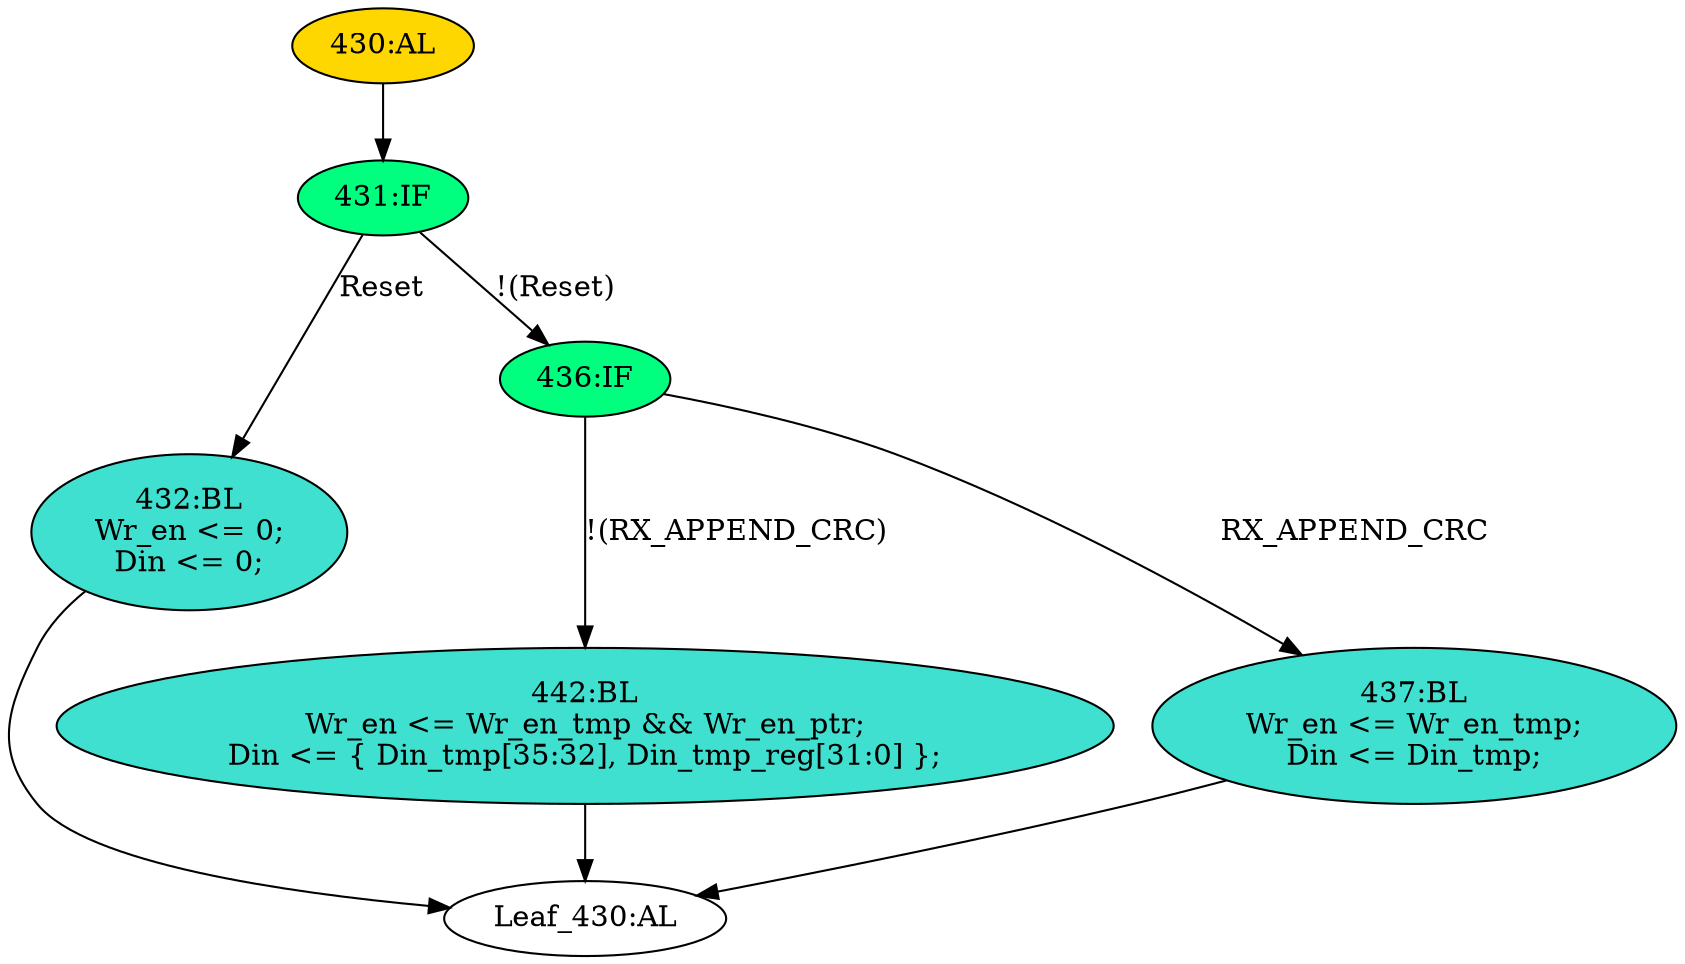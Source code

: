 strict digraph "" {
	node [label="\N"];
	"442:BL"	 [ast="<pyverilog.vparser.ast.Block object at 0x7fbd1c2d45d0>",
		fillcolor=turquoise,
		label="442:BL
Wr_en <= Wr_en_tmp && Wr_en_ptr;
Din <= { Din_tmp[35:32], Din_tmp_reg[31:0] };",
		statements="[<pyverilog.vparser.ast.NonblockingSubstitution object at 0x7fbd1c2d40d0>, <pyverilog.vparser.ast.NonblockingSubstitution object \
at 0x7fbd1c2d4290>]",
		style=filled,
		typ=Block];
	"Leaf_430:AL"	 [def_var="['Wr_en', 'Din']",
		label="Leaf_430:AL"];
	"442:BL" -> "Leaf_430:AL"	 [cond="[]",
		lineno=None];
	"431:IF"	 [ast="<pyverilog.vparser.ast.IfStatement object at 0x7fbd1c2d4610>",
		fillcolor=springgreen,
		label="431:IF",
		statements="[]",
		style=filled,
		typ=IfStatement];
	"432:BL"	 [ast="<pyverilog.vparser.ast.Block object at 0x7fbd1c2d49d0>",
		fillcolor=turquoise,
		label="432:BL
Wr_en <= 0;
Din <= 0;",
		statements="[<pyverilog.vparser.ast.NonblockingSubstitution object at 0x7fbd1c2d4a10>, <pyverilog.vparser.ast.NonblockingSubstitution object \
at 0x7fbd1c2d4b50>]",
		style=filled,
		typ=Block];
	"431:IF" -> "432:BL"	 [cond="['Reset']",
		label=Reset,
		lineno=431];
	"436:IF"	 [ast="<pyverilog.vparser.ast.IfStatement object at 0x7fbd1c2d4650>",
		fillcolor=springgreen,
		label="436:IF",
		statements="[]",
		style=filled,
		typ=IfStatement];
	"431:IF" -> "436:IF"	 [cond="['Reset']",
		label="!(Reset)",
		lineno=431];
	"432:BL" -> "Leaf_430:AL"	 [cond="[]",
		lineno=None];
	"437:BL"	 [ast="<pyverilog.vparser.ast.Block object at 0x7fbd1c2d4690>",
		fillcolor=turquoise,
		label="437:BL
Wr_en <= Wr_en_tmp;
Din <= Din_tmp;",
		statements="[<pyverilog.vparser.ast.NonblockingSubstitution object at 0x7fbd1c2d46d0>, <pyverilog.vparser.ast.NonblockingSubstitution object \
at 0x7fbd1c2d4810>]",
		style=filled,
		typ=Block];
	"437:BL" -> "Leaf_430:AL"	 [cond="[]",
		lineno=None];
	"430:AL"	 [ast="<pyverilog.vparser.ast.Always object at 0x7fbd1c2d4cd0>",
		clk_sens=True,
		fillcolor=gold,
		label="430:AL",
		sens="['Clk_MAC', 'Reset']",
		statements="[]",
		style=filled,
		typ=Always,
		use_var="['Reset', 'Wr_en_ptr', 'Din_tmp', 'RX_APPEND_CRC', 'Wr_en_tmp', 'Din_tmp_reg']"];
	"430:AL" -> "431:IF"	 [cond="[]",
		lineno=None];
	"436:IF" -> "442:BL"	 [cond="['RX_APPEND_CRC']",
		label="!(RX_APPEND_CRC)",
		lineno=436];
	"436:IF" -> "437:BL"	 [cond="['RX_APPEND_CRC']",
		label=RX_APPEND_CRC,
		lineno=436];
}
